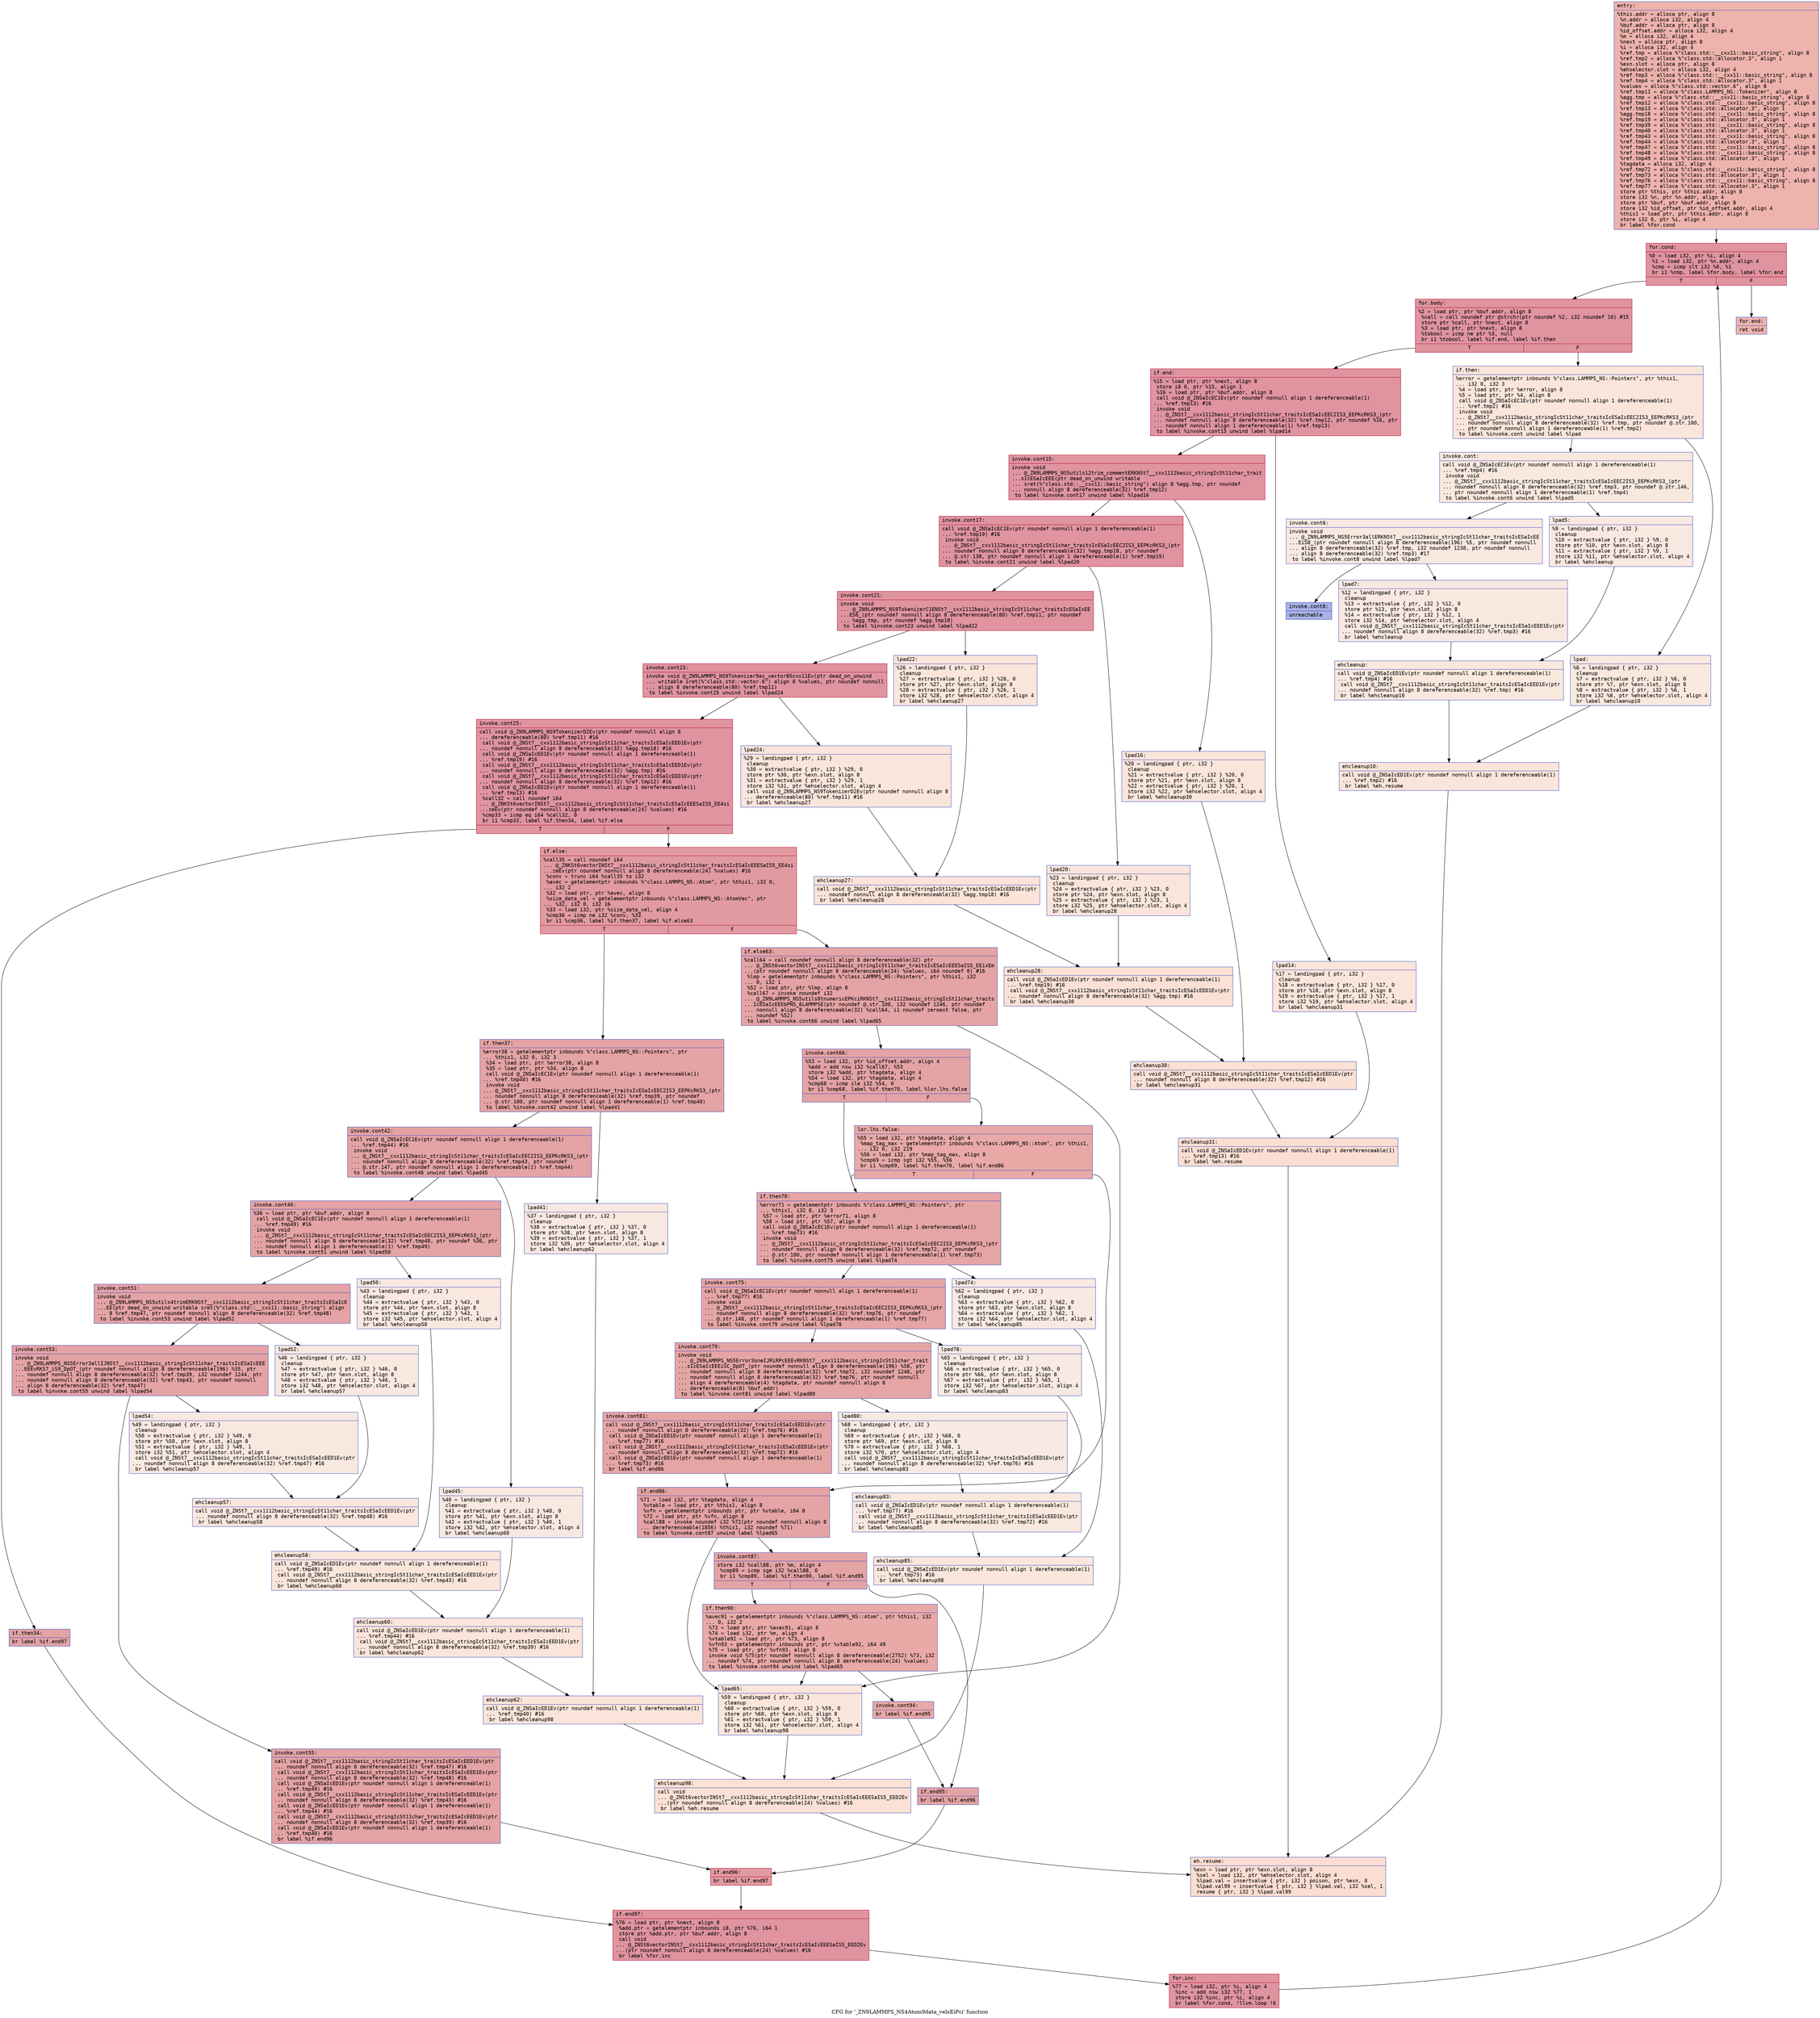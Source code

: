 digraph "CFG for '_ZN9LAMMPS_NS4Atom9data_velsEiPci' function" {
	label="CFG for '_ZN9LAMMPS_NS4Atom9data_velsEiPci' function";

	Node0x55aea8eeb560 [shape=record,color="#3d50c3ff", style=filled, fillcolor="#d6524470" fontname="Courier",label="{entry:\l|  %this.addr = alloca ptr, align 8\l  %n.addr = alloca i32, align 4\l  %buf.addr = alloca ptr, align 8\l  %id_offset.addr = alloca i32, align 4\l  %m = alloca i32, align 4\l  %next = alloca ptr, align 8\l  %i = alloca i32, align 4\l  %ref.tmp = alloca %\"class.std::__cxx11::basic_string\", align 8\l  %ref.tmp2 = alloca %\"class.std::allocator.3\", align 1\l  %exn.slot = alloca ptr, align 8\l  %ehselector.slot = alloca i32, align 4\l  %ref.tmp3 = alloca %\"class.std::__cxx11::basic_string\", align 8\l  %ref.tmp4 = alloca %\"class.std::allocator.3\", align 1\l  %values = alloca %\"class.std::vector.6\", align 8\l  %ref.tmp11 = alloca %\"class.LAMMPS_NS::Tokenizer\", align 8\l  %agg.tmp = alloca %\"class.std::__cxx11::basic_string\", align 8\l  %ref.tmp12 = alloca %\"class.std::__cxx11::basic_string\", align 8\l  %ref.tmp13 = alloca %\"class.std::allocator.3\", align 1\l  %agg.tmp18 = alloca %\"class.std::__cxx11::basic_string\", align 8\l  %ref.tmp19 = alloca %\"class.std::allocator.3\", align 1\l  %ref.tmp39 = alloca %\"class.std::__cxx11::basic_string\", align 8\l  %ref.tmp40 = alloca %\"class.std::allocator.3\", align 1\l  %ref.tmp43 = alloca %\"class.std::__cxx11::basic_string\", align 8\l  %ref.tmp44 = alloca %\"class.std::allocator.3\", align 1\l  %ref.tmp47 = alloca %\"class.std::__cxx11::basic_string\", align 8\l  %ref.tmp48 = alloca %\"class.std::__cxx11::basic_string\", align 8\l  %ref.tmp49 = alloca %\"class.std::allocator.3\", align 1\l  %tagdata = alloca i32, align 4\l  %ref.tmp72 = alloca %\"class.std::__cxx11::basic_string\", align 8\l  %ref.tmp73 = alloca %\"class.std::allocator.3\", align 1\l  %ref.tmp76 = alloca %\"class.std::__cxx11::basic_string\", align 8\l  %ref.tmp77 = alloca %\"class.std::allocator.3\", align 1\l  store ptr %this, ptr %this.addr, align 8\l  store i32 %n, ptr %n.addr, align 4\l  store ptr %buf, ptr %buf.addr, align 8\l  store i32 %id_offset, ptr %id_offset.addr, align 4\l  %this1 = load ptr, ptr %this.addr, align 8\l  store i32 0, ptr %i, align 4\l  br label %for.cond\l}"];
	Node0x55aea8eeb560 -> Node0x55aea8eed1c0[tooltip="entry -> for.cond\nProbability 100.00%" ];
	Node0x55aea8eed1c0 [shape=record,color="#b70d28ff", style=filled, fillcolor="#b70d2870" fontname="Courier",label="{for.cond:\l|  %0 = load i32, ptr %i, align 4\l  %1 = load i32, ptr %n.addr, align 4\l  %cmp = icmp slt i32 %0, %1\l  br i1 %cmp, label %for.body, label %for.end\l|{<s0>T|<s1>F}}"];
	Node0x55aea8eed1c0:s0 -> Node0x55aea8eed460[tooltip="for.cond -> for.body\nProbability 96.88%" ];
	Node0x55aea8eed1c0:s1 -> Node0x55aea8eed4e0[tooltip="for.cond -> for.end\nProbability 3.12%" ];
	Node0x55aea8eed460 [shape=record,color="#b70d28ff", style=filled, fillcolor="#b70d2870" fontname="Courier",label="{for.body:\l|  %2 = load ptr, ptr %buf.addr, align 8\l  %call = call noundef ptr @strchr(ptr noundef %2, i32 noundef 10) #15\l  store ptr %call, ptr %next, align 8\l  %3 = load ptr, ptr %next, align 8\l  %tobool = icmp ne ptr %3, null\l  br i1 %tobool, label %if.end, label %if.then\l|{<s0>T|<s1>F}}"];
	Node0x55aea8eed460:s0 -> Node0x55aea8eed9a0[tooltip="for.body -> if.end\nProbability 100.00%" ];
	Node0x55aea8eed460:s1 -> Node0x55aea8eeda10[tooltip="for.body -> if.then\nProbability 0.00%" ];
	Node0x55aea8eeda10 [shape=record,color="#3d50c3ff", style=filled, fillcolor="#f4c5ad70" fontname="Courier",label="{if.then:\l|  %error = getelementptr inbounds %\"class.LAMMPS_NS::Pointers\", ptr %this1,\l... i32 0, i32 3\l  %4 = load ptr, ptr %error, align 8\l  %5 = load ptr, ptr %4, align 8\l  call void @_ZNSaIcEC1Ev(ptr noundef nonnull align 1 dereferenceable(1)\l... %ref.tmp2) #16\l  invoke void\l... @_ZNSt7__cxx1112basic_stringIcSt11char_traitsIcESaIcEEC2IS3_EEPKcRKS3_(ptr\l... noundef nonnull align 8 dereferenceable(32) %ref.tmp, ptr noundef @.str.100,\l... ptr noundef nonnull align 1 dereferenceable(1) %ref.tmp2)\l          to label %invoke.cont unwind label %lpad\l}"];
	Node0x55aea8eeda10 -> Node0x55aea8eede90[tooltip="if.then -> invoke.cont\nProbability 50.00%" ];
	Node0x55aea8eeda10 -> Node0x55aea8eedf10[tooltip="if.then -> lpad\nProbability 50.00%" ];
	Node0x55aea8eede90 [shape=record,color="#3d50c3ff", style=filled, fillcolor="#f2cab570" fontname="Courier",label="{invoke.cont:\l|  call void @_ZNSaIcEC1Ev(ptr noundef nonnull align 1 dereferenceable(1)\l... %ref.tmp4) #16\l  invoke void\l... @_ZNSt7__cxx1112basic_stringIcSt11char_traitsIcESaIcEEC2IS3_EEPKcRKS3_(ptr\l... noundef nonnull align 8 dereferenceable(32) %ref.tmp3, ptr noundef @.str.146,\l... ptr noundef nonnull align 1 dereferenceable(1) %ref.tmp4)\l          to label %invoke.cont6 unwind label %lpad5\l}"];
	Node0x55aea8eede90 -> Node0x55aea8eec710[tooltip="invoke.cont -> invoke.cont6\nProbability 50.00%" ];
	Node0x55aea8eede90 -> Node0x55aea8eee580[tooltip="invoke.cont -> lpad5\nProbability 50.00%" ];
	Node0x55aea8eec710 [shape=record,color="#3d50c3ff", style=filled, fillcolor="#f1ccb870" fontname="Courier",label="{invoke.cont6:\l|  invoke void\l... @_ZN9LAMMPS_NS5Error3allERKNSt7__cxx1112basic_stringIcSt11char_traitsIcESaIcEE\l...EiS8_(ptr noundef nonnull align 8 dereferenceable(196) %5, ptr noundef nonnull\l... align 8 dereferenceable(32) %ref.tmp, i32 noundef 1238, ptr noundef nonnull\l... align 8 dereferenceable(32) %ref.tmp3) #17\l          to label %invoke.cont8 unwind label %lpad7\l}"];
	Node0x55aea8eec710 -> Node0x55aea8eec6c0[tooltip="invoke.cont6 -> invoke.cont8\nProbability 0.00%" ];
	Node0x55aea8eec710 -> Node0x55aea8eee7e0[tooltip="invoke.cont6 -> lpad7\nProbability 100.00%" ];
	Node0x55aea8eec6c0 [shape=record,color="#3d50c3ff", style=filled, fillcolor="#3d50c370" fontname="Courier",label="{invoke.cont8:\l|  unreachable\l}"];
	Node0x55aea8eedf10 [shape=record,color="#3d50c3ff", style=filled, fillcolor="#f2cab570" fontname="Courier",label="{lpad:\l|  %6 = landingpad \{ ptr, i32 \}\l          cleanup\l  %7 = extractvalue \{ ptr, i32 \} %6, 0\l  store ptr %7, ptr %exn.slot, align 8\l  %8 = extractvalue \{ ptr, i32 \} %6, 1\l  store i32 %8, ptr %ehselector.slot, align 4\l  br label %ehcleanup10\l}"];
	Node0x55aea8eedf10 -> Node0x55aea8eeeda0[tooltip="lpad -> ehcleanup10\nProbability 100.00%" ];
	Node0x55aea8eee580 [shape=record,color="#3d50c3ff", style=filled, fillcolor="#f1ccb870" fontname="Courier",label="{lpad5:\l|  %9 = landingpad \{ ptr, i32 \}\l          cleanup\l  %10 = extractvalue \{ ptr, i32 \} %9, 0\l  store ptr %10, ptr %exn.slot, align 8\l  %11 = extractvalue \{ ptr, i32 \} %9, 1\l  store i32 %11, ptr %ehselector.slot, align 4\l  br label %ehcleanup\l}"];
	Node0x55aea8eee580 -> Node0x55aea8eef0f0[tooltip="lpad5 -> ehcleanup\nProbability 100.00%" ];
	Node0x55aea8eee7e0 [shape=record,color="#3d50c3ff", style=filled, fillcolor="#f1ccb870" fontname="Courier",label="{lpad7:\l|  %12 = landingpad \{ ptr, i32 \}\l          cleanup\l  %13 = extractvalue \{ ptr, i32 \} %12, 0\l  store ptr %13, ptr %exn.slot, align 8\l  %14 = extractvalue \{ ptr, i32 \} %12, 1\l  store i32 %14, ptr %ehselector.slot, align 4\l  call void @_ZNSt7__cxx1112basic_stringIcSt11char_traitsIcESaIcEED1Ev(ptr\l... noundef nonnull align 8 dereferenceable(32) %ref.tmp3) #16\l  br label %ehcleanup\l}"];
	Node0x55aea8eee7e0 -> Node0x55aea8eef0f0[tooltip="lpad7 -> ehcleanup\nProbability 100.00%" ];
	Node0x55aea8eef0f0 [shape=record,color="#3d50c3ff", style=filled, fillcolor="#f2cab570" fontname="Courier",label="{ehcleanup:\l|  call void @_ZNSaIcED1Ev(ptr noundef nonnull align 1 dereferenceable(1)\l... %ref.tmp4) #16\l  call void @_ZNSt7__cxx1112basic_stringIcSt11char_traitsIcESaIcEED1Ev(ptr\l... noundef nonnull align 8 dereferenceable(32) %ref.tmp) #16\l  br label %ehcleanup10\l}"];
	Node0x55aea8eef0f0 -> Node0x55aea8eeeda0[tooltip="ehcleanup -> ehcleanup10\nProbability 100.00%" ];
	Node0x55aea8eeeda0 [shape=record,color="#3d50c3ff", style=filled, fillcolor="#f4c5ad70" fontname="Courier",label="{ehcleanup10:\l|  call void @_ZNSaIcED1Ev(ptr noundef nonnull align 1 dereferenceable(1)\l... %ref.tmp2) #16\l  br label %eh.resume\l}"];
	Node0x55aea8eeeda0 -> Node0x55aea8eef9a0[tooltip="ehcleanup10 -> eh.resume\nProbability 100.00%" ];
	Node0x55aea8eed9a0 [shape=record,color="#b70d28ff", style=filled, fillcolor="#b70d2870" fontname="Courier",label="{if.end:\l|  %15 = load ptr, ptr %next, align 8\l  store i8 0, ptr %15, align 1\l  %16 = load ptr, ptr %buf.addr, align 8\l  call void @_ZNSaIcEC1Ev(ptr noundef nonnull align 1 dereferenceable(1)\l... %ref.tmp13) #16\l  invoke void\l... @_ZNSt7__cxx1112basic_stringIcSt11char_traitsIcESaIcEEC2IS3_EEPKcRKS3_(ptr\l... noundef nonnull align 8 dereferenceable(32) %ref.tmp12, ptr noundef %16, ptr\l... noundef nonnull align 1 dereferenceable(1) %ref.tmp13)\l          to label %invoke.cont15 unwind label %lpad14\l}"];
	Node0x55aea8eed9a0 -> Node0x55aea8eefd60[tooltip="if.end -> invoke.cont15\nProbability 100.00%" ];
	Node0x55aea8eed9a0 -> Node0x55aea8eefde0[tooltip="if.end -> lpad14\nProbability 0.00%" ];
	Node0x55aea8eefd60 [shape=record,color="#b70d28ff", style=filled, fillcolor="#b70d2870" fontname="Courier",label="{invoke.cont15:\l|  invoke void\l... @_ZN9LAMMPS_NS5utils12trim_commentERKNSt7__cxx1112basic_stringIcSt11char_trait\l...sIcESaIcEEE(ptr dead_on_unwind writable\l... sret(%\"class.std::__cxx11::basic_string\") align 8 %agg.tmp, ptr noundef\l... nonnull align 8 dereferenceable(32) %ref.tmp12)\l          to label %invoke.cont17 unwind label %lpad16\l}"];
	Node0x55aea8eefd60 -> Node0x55aea8eefd10[tooltip="invoke.cont15 -> invoke.cont17\nProbability 100.00%" ];
	Node0x55aea8eefd60 -> Node0x55aea8ef0080[tooltip="invoke.cont15 -> lpad16\nProbability 0.00%" ];
	Node0x55aea8eefd10 [shape=record,color="#b70d28ff", style=filled, fillcolor="#b70d2870" fontname="Courier",label="{invoke.cont17:\l|  call void @_ZNSaIcEC1Ev(ptr noundef nonnull align 1 dereferenceable(1)\l... %ref.tmp19) #16\l  invoke void\l... @_ZNSt7__cxx1112basic_stringIcSt11char_traitsIcESaIcEEC2IS3_EEPKcRKS3_(ptr\l... noundef nonnull align 8 dereferenceable(32) %agg.tmp18, ptr noundef\l... @.str.138, ptr noundef nonnull align 1 dereferenceable(1) %ref.tmp19)\l          to label %invoke.cont21 unwind label %lpad20\l}"];
	Node0x55aea8eefd10 -> Node0x55aea8ef04d0[tooltip="invoke.cont17 -> invoke.cont21\nProbability 100.00%" ];
	Node0x55aea8eefd10 -> Node0x55aea8ef0550[tooltip="invoke.cont17 -> lpad20\nProbability 0.00%" ];
	Node0x55aea8ef04d0 [shape=record,color="#b70d28ff", style=filled, fillcolor="#b70d2870" fontname="Courier",label="{invoke.cont21:\l|  invoke void\l... @_ZN9LAMMPS_NS9TokenizerC1ENSt7__cxx1112basic_stringIcSt11char_traitsIcESaIcEE\l...ES6_(ptr noundef nonnull align 8 dereferenceable(80) %ref.tmp11, ptr noundef\l... %agg.tmp, ptr noundef %agg.tmp18)\l          to label %invoke.cont23 unwind label %lpad22\l}"];
	Node0x55aea8ef04d0 -> Node0x55aea8ef0480[tooltip="invoke.cont21 -> invoke.cont23\nProbability 100.00%" ];
	Node0x55aea8ef04d0 -> Node0x55aea8ef0840[tooltip="invoke.cont21 -> lpad22\nProbability 0.00%" ];
	Node0x55aea8ef0480 [shape=record,color="#b70d28ff", style=filled, fillcolor="#b70d2870" fontname="Courier",label="{invoke.cont23:\l|  invoke void @_ZN9LAMMPS_NS9Tokenizer9as_vectorB5cxx11Ev(ptr dead_on_unwind\l... writable sret(%\"class.std::vector.6\") align 8 %values, ptr noundef nonnull\l... align 8 dereferenceable(80) %ref.tmp11)\l          to label %invoke.cont25 unwind label %lpad24\l}"];
	Node0x55aea8ef0480 -> Node0x55aea8ef0b50[tooltip="invoke.cont23 -> invoke.cont25\nProbability 100.00%" ];
	Node0x55aea8ef0480 -> Node0x55aea8ef0ba0[tooltip="invoke.cont23 -> lpad24\nProbability 0.00%" ];
	Node0x55aea8ef0b50 [shape=record,color="#b70d28ff", style=filled, fillcolor="#b70d2870" fontname="Courier",label="{invoke.cont25:\l|  call void @_ZN9LAMMPS_NS9TokenizerD2Ev(ptr noundef nonnull align 8\l... dereferenceable(80) %ref.tmp11) #16\l  call void @_ZNSt7__cxx1112basic_stringIcSt11char_traitsIcESaIcEED1Ev(ptr\l... noundef nonnull align 8 dereferenceable(32) %agg.tmp18) #16\l  call void @_ZNSaIcED1Ev(ptr noundef nonnull align 1 dereferenceable(1)\l... %ref.tmp19) #16\l  call void @_ZNSt7__cxx1112basic_stringIcSt11char_traitsIcESaIcEED1Ev(ptr\l... noundef nonnull align 8 dereferenceable(32) %agg.tmp) #16\l  call void @_ZNSt7__cxx1112basic_stringIcSt11char_traitsIcESaIcEED1Ev(ptr\l... noundef nonnull align 8 dereferenceable(32) %ref.tmp12) #16\l  call void @_ZNSaIcED1Ev(ptr noundef nonnull align 1 dereferenceable(1)\l... %ref.tmp13) #16\l  %call32 = call noundef i64\l... @_ZNKSt6vectorINSt7__cxx1112basic_stringIcSt11char_traitsIcESaIcEEESaIS5_EE4si\l...zeEv(ptr noundef nonnull align 8 dereferenceable(24) %values) #16\l  %cmp33 = icmp eq i64 %call32, 0\l  br i1 %cmp33, label %if.then34, label %if.else\l|{<s0>T|<s1>F}}"];
	Node0x55aea8ef0b50:s0 -> Node0x55aea8ef1600[tooltip="invoke.cont25 -> if.then34\nProbability 37.50%" ];
	Node0x55aea8ef0b50:s1 -> Node0x55aea8ef1650[tooltip="invoke.cont25 -> if.else\nProbability 62.50%" ];
	Node0x55aea8ef1600 [shape=record,color="#3d50c3ff", style=filled, fillcolor="#c32e3170" fontname="Courier",label="{if.then34:\l|  br label %if.end97\l}"];
	Node0x55aea8ef1600 -> Node0x55aea8ef1770[tooltip="if.then34 -> if.end97\nProbability 100.00%" ];
	Node0x55aea8eefde0 [shape=record,color="#3d50c3ff", style=filled, fillcolor="#f4c5ad70" fontname="Courier",label="{lpad14:\l|  %17 = landingpad \{ ptr, i32 \}\l          cleanup\l  %18 = extractvalue \{ ptr, i32 \} %17, 0\l  store ptr %18, ptr %exn.slot, align 8\l  %19 = extractvalue \{ ptr, i32 \} %17, 1\l  store i32 %19, ptr %ehselector.slot, align 4\l  br label %ehcleanup31\l}"];
	Node0x55aea8eefde0 -> Node0x55aea8ef1a70[tooltip="lpad14 -> ehcleanup31\nProbability 100.00%" ];
	Node0x55aea8ef0080 [shape=record,color="#3d50c3ff", style=filled, fillcolor="#f4c5ad70" fontname="Courier",label="{lpad16:\l|  %20 = landingpad \{ ptr, i32 \}\l          cleanup\l  %21 = extractvalue \{ ptr, i32 \} %20, 0\l  store ptr %21, ptr %exn.slot, align 8\l  %22 = extractvalue \{ ptr, i32 \} %20, 1\l  store i32 %22, ptr %ehselector.slot, align 4\l  br label %ehcleanup30\l}"];
	Node0x55aea8ef0080 -> Node0x55aea8ef1e40[tooltip="lpad16 -> ehcleanup30\nProbability 100.00%" ];
	Node0x55aea8ef0550 [shape=record,color="#3d50c3ff", style=filled, fillcolor="#f4c5ad70" fontname="Courier",label="{lpad20:\l|  %23 = landingpad \{ ptr, i32 \}\l          cleanup\l  %24 = extractvalue \{ ptr, i32 \} %23, 0\l  store ptr %24, ptr %exn.slot, align 8\l  %25 = extractvalue \{ ptr, i32 \} %23, 1\l  store i32 %25, ptr %ehselector.slot, align 4\l  br label %ehcleanup28\l}"];
	Node0x55aea8ef0550 -> Node0x55aea8ef2210[tooltip="lpad20 -> ehcleanup28\nProbability 100.00%" ];
	Node0x55aea8ef0840 [shape=record,color="#3d50c3ff", style=filled, fillcolor="#f4c5ad70" fontname="Courier",label="{lpad22:\l|  %26 = landingpad \{ ptr, i32 \}\l          cleanup\l  %27 = extractvalue \{ ptr, i32 \} %26, 0\l  store ptr %27, ptr %exn.slot, align 8\l  %28 = extractvalue \{ ptr, i32 \} %26, 1\l  store i32 %28, ptr %ehselector.slot, align 4\l  br label %ehcleanup27\l}"];
	Node0x55aea8ef0840 -> Node0x55aea8ef25e0[tooltip="lpad22 -> ehcleanup27\nProbability 100.00%" ];
	Node0x55aea8ef0ba0 [shape=record,color="#3d50c3ff", style=filled, fillcolor="#f4c5ad70" fontname="Courier",label="{lpad24:\l|  %29 = landingpad \{ ptr, i32 \}\l          cleanup\l  %30 = extractvalue \{ ptr, i32 \} %29, 0\l  store ptr %30, ptr %exn.slot, align 8\l  %31 = extractvalue \{ ptr, i32 \} %29, 1\l  store i32 %31, ptr %ehselector.slot, align 4\l  call void @_ZN9LAMMPS_NS9TokenizerD2Ev(ptr noundef nonnull align 8\l... dereferenceable(80) %ref.tmp11) #16\l  br label %ehcleanup27\l}"];
	Node0x55aea8ef0ba0 -> Node0x55aea8ef25e0[tooltip="lpad24 -> ehcleanup27\nProbability 100.00%" ];
	Node0x55aea8ef25e0 [shape=record,color="#3d50c3ff", style=filled, fillcolor="#f6bfa670" fontname="Courier",label="{ehcleanup27:\l|  call void @_ZNSt7__cxx1112basic_stringIcSt11char_traitsIcESaIcEED1Ev(ptr\l... noundef nonnull align 8 dereferenceable(32) %agg.tmp18) #16\l  br label %ehcleanup28\l}"];
	Node0x55aea8ef25e0 -> Node0x55aea8ef2210[tooltip="ehcleanup27 -> ehcleanup28\nProbability 100.00%" ];
	Node0x55aea8ef2210 [shape=record,color="#3d50c3ff", style=filled, fillcolor="#f7bca170" fontname="Courier",label="{ehcleanup28:\l|  call void @_ZNSaIcED1Ev(ptr noundef nonnull align 1 dereferenceable(1)\l... %ref.tmp19) #16\l  call void @_ZNSt7__cxx1112basic_stringIcSt11char_traitsIcESaIcEED1Ev(ptr\l... noundef nonnull align 8 dereferenceable(32) %agg.tmp) #16\l  br label %ehcleanup30\l}"];
	Node0x55aea8ef2210 -> Node0x55aea8ef1e40[tooltip="ehcleanup28 -> ehcleanup30\nProbability 100.00%" ];
	Node0x55aea8ef1e40 [shape=record,color="#3d50c3ff", style=filled, fillcolor="#f7b99e70" fontname="Courier",label="{ehcleanup30:\l|  call void @_ZNSt7__cxx1112basic_stringIcSt11char_traitsIcESaIcEED1Ev(ptr\l... noundef nonnull align 8 dereferenceable(32) %ref.tmp12) #16\l  br label %ehcleanup31\l}"];
	Node0x55aea8ef1e40 -> Node0x55aea8ef1a70[tooltip="ehcleanup30 -> ehcleanup31\nProbability 100.00%" ];
	Node0x55aea8ef1a70 [shape=record,color="#3d50c3ff", style=filled, fillcolor="#f7b59970" fontname="Courier",label="{ehcleanup31:\l|  call void @_ZNSaIcED1Ev(ptr noundef nonnull align 1 dereferenceable(1)\l... %ref.tmp13) #16\l  br label %eh.resume\l}"];
	Node0x55aea8ef1a70 -> Node0x55aea8eef9a0[tooltip="ehcleanup31 -> eh.resume\nProbability 100.00%" ];
	Node0x55aea8ef1650 [shape=record,color="#b70d28ff", style=filled, fillcolor="#bb1b2c70" fontname="Courier",label="{if.else:\l|  %call35 = call noundef i64\l... @_ZNKSt6vectorINSt7__cxx1112basic_stringIcSt11char_traitsIcESaIcEEESaIS5_EE4si\l...zeEv(ptr noundef nonnull align 8 dereferenceable(24) %values) #16\l  %conv = trunc i64 %call35 to i32\l  %avec = getelementptr inbounds %\"class.LAMMPS_NS::Atom\", ptr %this1, i32 0,\l... i32 2\l  %32 = load ptr, ptr %avec, align 8\l  %size_data_vel = getelementptr inbounds %\"class.LAMMPS_NS::AtomVec\", ptr\l... %32, i32 0, i32 16\l  %33 = load i32, ptr %size_data_vel, align 4\l  %cmp36 = icmp ne i32 %conv, %33\l  br i1 %cmp36, label %if.then37, label %if.else63\l|{<s0>T|<s1>F}}"];
	Node0x55aea8ef1650:s0 -> Node0x55aea8ef3780[tooltip="if.else -> if.then37\nProbability 50.00%" ];
	Node0x55aea8ef1650:s1 -> Node0x55aea8ef37d0[tooltip="if.else -> if.else63\nProbability 50.00%" ];
	Node0x55aea8ef3780 [shape=record,color="#3d50c3ff", style=filled, fillcolor="#c32e3170" fontname="Courier",label="{if.then37:\l|  %error38 = getelementptr inbounds %\"class.LAMMPS_NS::Pointers\", ptr\l... %this1, i32 0, i32 3\l  %34 = load ptr, ptr %error38, align 8\l  %35 = load ptr, ptr %34, align 8\l  call void @_ZNSaIcEC1Ev(ptr noundef nonnull align 1 dereferenceable(1)\l... %ref.tmp40) #16\l  invoke void\l... @_ZNSt7__cxx1112basic_stringIcSt11char_traitsIcESaIcEEC2IS3_EEPKcRKS3_(ptr\l... noundef nonnull align 8 dereferenceable(32) %ref.tmp39, ptr noundef\l... @.str.100, ptr noundef nonnull align 1 dereferenceable(1) %ref.tmp40)\l          to label %invoke.cont42 unwind label %lpad41\l}"];
	Node0x55aea8ef3780 -> Node0x55aea8ef3c60[tooltip="if.then37 -> invoke.cont42\nProbability 100.00%" ];
	Node0x55aea8ef3780 -> Node0x55aea8ef3ce0[tooltip="if.then37 -> lpad41\nProbability 0.00%" ];
	Node0x55aea8ef3c60 [shape=record,color="#3d50c3ff", style=filled, fillcolor="#c32e3170" fontname="Courier",label="{invoke.cont42:\l|  call void @_ZNSaIcEC1Ev(ptr noundef nonnull align 1 dereferenceable(1)\l... %ref.tmp44) #16\l  invoke void\l... @_ZNSt7__cxx1112basic_stringIcSt11char_traitsIcESaIcEEC2IS3_EEPKcRKS3_(ptr\l... noundef nonnull align 8 dereferenceable(32) %ref.tmp43, ptr noundef\l... @.str.147, ptr noundef nonnull align 1 dereferenceable(1) %ref.tmp44)\l          to label %invoke.cont46 unwind label %lpad45\l}"];
	Node0x55aea8ef3c60 -> Node0x55aea8ef4000[tooltip="invoke.cont42 -> invoke.cont46\nProbability 100.00%" ];
	Node0x55aea8ef3c60 -> Node0x55aea8ef4050[tooltip="invoke.cont42 -> lpad45\nProbability 0.00%" ];
	Node0x55aea8ef4000 [shape=record,color="#3d50c3ff", style=filled, fillcolor="#c32e3170" fontname="Courier",label="{invoke.cont46:\l|  %36 = load ptr, ptr %buf.addr, align 8\l  call void @_ZNSaIcEC1Ev(ptr noundef nonnull align 1 dereferenceable(1)\l... %ref.tmp49) #16\l  invoke void\l... @_ZNSt7__cxx1112basic_stringIcSt11char_traitsIcESaIcEEC2IS3_EEPKcRKS3_(ptr\l... noundef nonnull align 8 dereferenceable(32) %ref.tmp48, ptr noundef %36, ptr\l... noundef nonnull align 1 dereferenceable(1) %ref.tmp49)\l          to label %invoke.cont51 unwind label %lpad50\l}"];
	Node0x55aea8ef4000 -> Node0x55aea8ef43f0[tooltip="invoke.cont46 -> invoke.cont51\nProbability 100.00%" ];
	Node0x55aea8ef4000 -> Node0x55aea8ef4440[tooltip="invoke.cont46 -> lpad50\nProbability 0.00%" ];
	Node0x55aea8ef43f0 [shape=record,color="#3d50c3ff", style=filled, fillcolor="#c32e3170" fontname="Courier",label="{invoke.cont51:\l|  invoke void\l... @_ZN9LAMMPS_NS5utils4trimERKNSt7__cxx1112basic_stringIcSt11char_traitsIcESaIcE\l...EE(ptr dead_on_unwind writable sret(%\"class.std::__cxx11::basic_string\") align\l... 8 %ref.tmp47, ptr noundef nonnull align 8 dereferenceable(32) %ref.tmp48)\l          to label %invoke.cont53 unwind label %lpad52\l}"];
	Node0x55aea8ef43f0 -> Node0x55aea8ef43a0[tooltip="invoke.cont51 -> invoke.cont53\nProbability 100.00%" ];
	Node0x55aea8ef43f0 -> Node0x55aea8ef46d0[tooltip="invoke.cont51 -> lpad52\nProbability 0.00%" ];
	Node0x55aea8ef43a0 [shape=record,color="#3d50c3ff", style=filled, fillcolor="#c32e3170" fontname="Courier",label="{invoke.cont53:\l|  invoke void\l... @_ZN9LAMMPS_NS5Error3allIJNSt7__cxx1112basic_stringIcSt11char_traitsIcESaIcEEE\l...EEEvRKS7_iS9_DpOT_(ptr noundef nonnull align 8 dereferenceable(196) %35, ptr\l... noundef nonnull align 8 dereferenceable(32) %ref.tmp39, i32 noundef 1244, ptr\l... noundef nonnull align 8 dereferenceable(32) %ref.tmp43, ptr noundef nonnull\l... align 8 dereferenceable(32) %ref.tmp47)\l          to label %invoke.cont55 unwind label %lpad54\l}"];
	Node0x55aea8ef43a0 -> Node0x55aea8ef49f0[tooltip="invoke.cont53 -> invoke.cont55\nProbability 100.00%" ];
	Node0x55aea8ef43a0 -> Node0x55aea8ef4a70[tooltip="invoke.cont53 -> lpad54\nProbability 0.00%" ];
	Node0x55aea8ef49f0 [shape=record,color="#3d50c3ff", style=filled, fillcolor="#c32e3170" fontname="Courier",label="{invoke.cont55:\l|  call void @_ZNSt7__cxx1112basic_stringIcSt11char_traitsIcESaIcEED1Ev(ptr\l... noundef nonnull align 8 dereferenceable(32) %ref.tmp47) #16\l  call void @_ZNSt7__cxx1112basic_stringIcSt11char_traitsIcESaIcEED1Ev(ptr\l... noundef nonnull align 8 dereferenceable(32) %ref.tmp48) #16\l  call void @_ZNSaIcED1Ev(ptr noundef nonnull align 1 dereferenceable(1)\l... %ref.tmp49) #16\l  call void @_ZNSt7__cxx1112basic_stringIcSt11char_traitsIcESaIcEED1Ev(ptr\l... noundef nonnull align 8 dereferenceable(32) %ref.tmp43) #16\l  call void @_ZNSaIcED1Ev(ptr noundef nonnull align 1 dereferenceable(1)\l... %ref.tmp44) #16\l  call void @_ZNSt7__cxx1112basic_stringIcSt11char_traitsIcESaIcEED1Ev(ptr\l... noundef nonnull align 8 dereferenceable(32) %ref.tmp39) #16\l  call void @_ZNSaIcED1Ev(ptr noundef nonnull align 1 dereferenceable(1)\l... %ref.tmp40) #16\l  br label %if.end96\l}"];
	Node0x55aea8ef49f0 -> Node0x55aea8ef5500[tooltip="invoke.cont55 -> if.end96\nProbability 100.00%" ];
	Node0x55aea8ef3ce0 [shape=record,color="#3d50c3ff", style=filled, fillcolor="#f1ccb870" fontname="Courier",label="{lpad41:\l|  %37 = landingpad \{ ptr, i32 \}\l          cleanup\l  %38 = extractvalue \{ ptr, i32 \} %37, 0\l  store ptr %38, ptr %exn.slot, align 8\l  %39 = extractvalue \{ ptr, i32 \} %37, 1\l  store i32 %39, ptr %ehselector.slot, align 4\l  br label %ehcleanup62\l}"];
	Node0x55aea8ef3ce0 -> Node0x55aea8ef57e0[tooltip="lpad41 -> ehcleanup62\nProbability 100.00%" ];
	Node0x55aea8ef4050 [shape=record,color="#3d50c3ff", style=filled, fillcolor="#f1ccb870" fontname="Courier",label="{lpad45:\l|  %40 = landingpad \{ ptr, i32 \}\l          cleanup\l  %41 = extractvalue \{ ptr, i32 \} %40, 0\l  store ptr %41, ptr %exn.slot, align 8\l  %42 = extractvalue \{ ptr, i32 \} %40, 1\l  store i32 %42, ptr %ehselector.slot, align 4\l  br label %ehcleanup60\l}"];
	Node0x55aea8ef4050 -> Node0x55aea8ef5bb0[tooltip="lpad45 -> ehcleanup60\nProbability 100.00%" ];
	Node0x55aea8ef4440 [shape=record,color="#3d50c3ff", style=filled, fillcolor="#f1ccb870" fontname="Courier",label="{lpad50:\l|  %43 = landingpad \{ ptr, i32 \}\l          cleanup\l  %44 = extractvalue \{ ptr, i32 \} %43, 0\l  store ptr %44, ptr %exn.slot, align 8\l  %45 = extractvalue \{ ptr, i32 \} %43, 1\l  store i32 %45, ptr %ehselector.slot, align 4\l  br label %ehcleanup58\l}"];
	Node0x55aea8ef4440 -> Node0x55aea8ef5f80[tooltip="lpad50 -> ehcleanup58\nProbability 100.00%" ];
	Node0x55aea8ef46d0 [shape=record,color="#3d50c3ff", style=filled, fillcolor="#f1ccb870" fontname="Courier",label="{lpad52:\l|  %46 = landingpad \{ ptr, i32 \}\l          cleanup\l  %47 = extractvalue \{ ptr, i32 \} %46, 0\l  store ptr %47, ptr %exn.slot, align 8\l  %48 = extractvalue \{ ptr, i32 \} %46, 1\l  store i32 %48, ptr %ehselector.slot, align 4\l  br label %ehcleanup57\l}"];
	Node0x55aea8ef46d0 -> Node0x55aea8eee2e0[tooltip="lpad52 -> ehcleanup57\nProbability 100.00%" ];
	Node0x55aea8ef4a70 [shape=record,color="#3d50c3ff", style=filled, fillcolor="#f1ccb870" fontname="Courier",label="{lpad54:\l|  %49 = landingpad \{ ptr, i32 \}\l          cleanup\l  %50 = extractvalue \{ ptr, i32 \} %49, 0\l  store ptr %50, ptr %exn.slot, align 8\l  %51 = extractvalue \{ ptr, i32 \} %49, 1\l  store i32 %51, ptr %ehselector.slot, align 4\l  call void @_ZNSt7__cxx1112basic_stringIcSt11char_traitsIcESaIcEED1Ev(ptr\l... noundef nonnull align 8 dereferenceable(32) %ref.tmp47) #16\l  br label %ehcleanup57\l}"];
	Node0x55aea8ef4a70 -> Node0x55aea8eee2e0[tooltip="lpad54 -> ehcleanup57\nProbability 100.00%" ];
	Node0x55aea8eee2e0 [shape=record,color="#3d50c3ff", style=filled, fillcolor="#f3c7b170" fontname="Courier",label="{ehcleanup57:\l|  call void @_ZNSt7__cxx1112basic_stringIcSt11char_traitsIcESaIcEED1Ev(ptr\l... noundef nonnull align 8 dereferenceable(32) %ref.tmp48) #16\l  br label %ehcleanup58\l}"];
	Node0x55aea8eee2e0 -> Node0x55aea8ef5f80[tooltip="ehcleanup57 -> ehcleanup58\nProbability 100.00%" ];
	Node0x55aea8ef5f80 [shape=record,color="#3d50c3ff", style=filled, fillcolor="#f4c5ad70" fontname="Courier",label="{ehcleanup58:\l|  call void @_ZNSaIcED1Ev(ptr noundef nonnull align 1 dereferenceable(1)\l... %ref.tmp49) #16\l  call void @_ZNSt7__cxx1112basic_stringIcSt11char_traitsIcESaIcEED1Ev(ptr\l... noundef nonnull align 8 dereferenceable(32) %ref.tmp43) #16\l  br label %ehcleanup60\l}"];
	Node0x55aea8ef5f80 -> Node0x55aea8ef5bb0[tooltip="ehcleanup58 -> ehcleanup60\nProbability 100.00%" ];
	Node0x55aea8ef5bb0 [shape=record,color="#3d50c3ff", style=filled, fillcolor="#f5c1a970" fontname="Courier",label="{ehcleanup60:\l|  call void @_ZNSaIcED1Ev(ptr noundef nonnull align 1 dereferenceable(1)\l... %ref.tmp44) #16\l  call void @_ZNSt7__cxx1112basic_stringIcSt11char_traitsIcESaIcEED1Ev(ptr\l... noundef nonnull align 8 dereferenceable(32) %ref.tmp39) #16\l  br label %ehcleanup62\l}"];
	Node0x55aea8ef5bb0 -> Node0x55aea8ef57e0[tooltip="ehcleanup60 -> ehcleanup62\nProbability 100.00%" ];
	Node0x55aea8ef57e0 [shape=record,color="#3d50c3ff", style=filled, fillcolor="#f5c1a970" fontname="Courier",label="{ehcleanup62:\l|  call void @_ZNSaIcED1Ev(ptr noundef nonnull align 1 dereferenceable(1)\l... %ref.tmp40) #16\l  br label %ehcleanup98\l}"];
	Node0x55aea8ef57e0 -> Node0x55aea8ef7e80[tooltip="ehcleanup62 -> ehcleanup98\nProbability 100.00%" ];
	Node0x55aea8ef37d0 [shape=record,color="#3d50c3ff", style=filled, fillcolor="#c32e3170" fontname="Courier",label="{if.else63:\l|  %call64 = call noundef nonnull align 8 dereferenceable(32) ptr\l... @_ZNSt6vectorINSt7__cxx1112basic_stringIcSt11char_traitsIcESaIcEEESaIS5_EEixEm\l...(ptr noundef nonnull align 8 dereferenceable(24) %values, i64 noundef 0) #16\l  %lmp = getelementptr inbounds %\"class.LAMMPS_NS::Pointers\", ptr %this1, i32\l... 0, i32 1\l  %52 = load ptr, ptr %lmp, align 8\l  %call67 = invoke noundef i32\l... @_ZN9LAMMPS_NS5utils8tnumericEPKciRKNSt7__cxx1112basic_stringIcSt11char_traits\l...IcESaIcEEEbPNS_6LAMMPSE(ptr noundef @.str.100, i32 noundef 1246, ptr noundef\l... nonnull align 8 dereferenceable(32) %call64, i1 noundef zeroext false, ptr\l... noundef %52)\l          to label %invoke.cont66 unwind label %lpad65\l}"];
	Node0x55aea8ef37d0 -> Node0x55aea8ef8270[tooltip="if.else63 -> invoke.cont66\nProbability 100.00%" ];
	Node0x55aea8ef37d0 -> Node0x55aea8ef82f0[tooltip="if.else63 -> lpad65\nProbability 0.00%" ];
	Node0x55aea8ef8270 [shape=record,color="#3d50c3ff", style=filled, fillcolor="#c32e3170" fontname="Courier",label="{invoke.cont66:\l|  %53 = load i32, ptr %id_offset.addr, align 4\l  %add = add nsw i32 %call67, %53\l  store i32 %add, ptr %tagdata, align 4\l  %54 = load i32, ptr %tagdata, align 4\l  %cmp68 = icmp sle i32 %54, 0\l  br i1 %cmp68, label %if.then70, label %lor.lhs.false\l|{<s0>T|<s1>F}}"];
	Node0x55aea8ef8270:s0 -> Node0x55aea8ef8950[tooltip="invoke.cont66 -> if.then70\nProbability 50.00%" ];
	Node0x55aea8ef8270:s1 -> Node0x55aea8ef89a0[tooltip="invoke.cont66 -> lor.lhs.false\nProbability 50.00%" ];
	Node0x55aea8ef89a0 [shape=record,color="#3d50c3ff", style=filled, fillcolor="#ca3b3770" fontname="Courier",label="{lor.lhs.false:\l|  %55 = load i32, ptr %tagdata, align 4\l  %map_tag_max = getelementptr inbounds %\"class.LAMMPS_NS::Atom\", ptr %this1,\l... i32 0, i32 219\l  %56 = load i32, ptr %map_tag_max, align 8\l  %cmp69 = icmp sgt i32 %55, %56\l  br i1 %cmp69, label %if.then70, label %if.end86\l|{<s0>T|<s1>F}}"];
	Node0x55aea8ef89a0:s0 -> Node0x55aea8ef8950[tooltip="lor.lhs.false -> if.then70\nProbability 50.00%" ];
	Node0x55aea8ef89a0:s1 -> Node0x55aea8ef8d70[tooltip="lor.lhs.false -> if.end86\nProbability 50.00%" ];
	Node0x55aea8ef8950 [shape=record,color="#3d50c3ff", style=filled, fillcolor="#c5333470" fontname="Courier",label="{if.then70:\l|  %error71 = getelementptr inbounds %\"class.LAMMPS_NS::Pointers\", ptr\l... %this1, i32 0, i32 3\l  %57 = load ptr, ptr %error71, align 8\l  %58 = load ptr, ptr %57, align 8\l  call void @_ZNSaIcEC1Ev(ptr noundef nonnull align 1 dereferenceable(1)\l... %ref.tmp73) #16\l  invoke void\l... @_ZNSt7__cxx1112basic_stringIcSt11char_traitsIcESaIcEEC2IS3_EEPKcRKS3_(ptr\l... noundef nonnull align 8 dereferenceable(32) %ref.tmp72, ptr noundef\l... @.str.100, ptr noundef nonnull align 1 dereferenceable(1) %ref.tmp73)\l          to label %invoke.cont75 unwind label %lpad74\l}"];
	Node0x55aea8ef8950 -> Node0x55aea8ef9200[tooltip="if.then70 -> invoke.cont75\nProbability 100.00%" ];
	Node0x55aea8ef8950 -> Node0x55aea8ef9280[tooltip="if.then70 -> lpad74\nProbability 0.00%" ];
	Node0x55aea8ef9200 [shape=record,color="#3d50c3ff", style=filled, fillcolor="#c5333470" fontname="Courier",label="{invoke.cont75:\l|  call void @_ZNSaIcEC1Ev(ptr noundef nonnull align 1 dereferenceable(1)\l... %ref.tmp77) #16\l  invoke void\l... @_ZNSt7__cxx1112basic_stringIcSt11char_traitsIcESaIcEEC2IS3_EEPKcRKS3_(ptr\l... noundef nonnull align 8 dereferenceable(32) %ref.tmp76, ptr noundef\l... @.str.148, ptr noundef nonnull align 1 dereferenceable(1) %ref.tmp77)\l          to label %invoke.cont79 unwind label %lpad78\l}"];
	Node0x55aea8ef9200 -> Node0x55aea8ef9600[tooltip="invoke.cont75 -> invoke.cont79\nProbability 100.00%" ];
	Node0x55aea8ef9200 -> Node0x55aea8ef9650[tooltip="invoke.cont75 -> lpad78\nProbability 0.00%" ];
	Node0x55aea8ef9600 [shape=record,color="#3d50c3ff", style=filled, fillcolor="#c5333470" fontname="Courier",label="{invoke.cont79:\l|  invoke void\l... @_ZN9LAMMPS_NS5Error3oneIJRiRPcEEEvRKNSt7__cxx1112basic_stringIcSt11char_trait\l...sIcESaIcEEEiSC_DpOT_(ptr noundef nonnull align 8 dereferenceable(196) %58, ptr\l... noundef nonnull align 8 dereferenceable(32) %ref.tmp72, i32 noundef 1248, ptr\l... noundef nonnull align 8 dereferenceable(32) %ref.tmp76, ptr noundef nonnull\l... align 4 dereferenceable(4) %tagdata, ptr noundef nonnull align 8\l... dereferenceable(8) %buf.addr)\l          to label %invoke.cont81 unwind label %lpad80\l}"];
	Node0x55aea8ef9600 -> Node0x55aea8ef95b0[tooltip="invoke.cont79 -> invoke.cont81\nProbability 100.00%" ];
	Node0x55aea8ef9600 -> Node0x55aea8ef9910[tooltip="invoke.cont79 -> lpad80\nProbability 0.00%" ];
	Node0x55aea8ef95b0 [shape=record,color="#3d50c3ff", style=filled, fillcolor="#c5333470" fontname="Courier",label="{invoke.cont81:\l|  call void @_ZNSt7__cxx1112basic_stringIcSt11char_traitsIcESaIcEED1Ev(ptr\l... noundef nonnull align 8 dereferenceable(32) %ref.tmp76) #16\l  call void @_ZNSaIcED1Ev(ptr noundef nonnull align 1 dereferenceable(1)\l... %ref.tmp77) #16\l  call void @_ZNSt7__cxx1112basic_stringIcSt11char_traitsIcESaIcEED1Ev(ptr\l... noundef nonnull align 8 dereferenceable(32) %ref.tmp72) #16\l  call void @_ZNSaIcED1Ev(ptr noundef nonnull align 1 dereferenceable(1)\l... %ref.tmp73) #16\l  br label %if.end86\l}"];
	Node0x55aea8ef95b0 -> Node0x55aea8ef8d70[tooltip="invoke.cont81 -> if.end86\nProbability 100.00%" ];
	Node0x55aea8ef82f0 [shape=record,color="#3d50c3ff", style=filled, fillcolor="#f4c5ad70" fontname="Courier",label="{lpad65:\l|  %59 = landingpad \{ ptr, i32 \}\l          cleanup\l  %60 = extractvalue \{ ptr, i32 \} %59, 0\l  store ptr %60, ptr %exn.slot, align 8\l  %61 = extractvalue \{ ptr, i32 \} %59, 1\l  store i32 %61, ptr %ehselector.slot, align 4\l  br label %ehcleanup98\l}"];
	Node0x55aea8ef82f0 -> Node0x55aea8ef7e80[tooltip="lpad65 -> ehcleanup98\nProbability 100.00%" ];
	Node0x55aea8ef9280 [shape=record,color="#3d50c3ff", style=filled, fillcolor="#efcebd70" fontname="Courier",label="{lpad74:\l|  %62 = landingpad \{ ptr, i32 \}\l          cleanup\l  %63 = extractvalue \{ ptr, i32 \} %62, 0\l  store ptr %63, ptr %exn.slot, align 8\l  %64 = extractvalue \{ ptr, i32 \} %62, 1\l  store i32 %64, ptr %ehselector.slot, align 4\l  br label %ehcleanup85\l}"];
	Node0x55aea8ef9280 -> Node0x55aea8efa6a0[tooltip="lpad74 -> ehcleanup85\nProbability 100.00%" ];
	Node0x55aea8ef9650 [shape=record,color="#3d50c3ff", style=filled, fillcolor="#efcebd70" fontname="Courier",label="{lpad78:\l|  %65 = landingpad \{ ptr, i32 \}\l          cleanup\l  %66 = extractvalue \{ ptr, i32 \} %65, 0\l  store ptr %66, ptr %exn.slot, align 8\l  %67 = extractvalue \{ ptr, i32 \} %65, 1\l  store i32 %67, ptr %ehselector.slot, align 4\l  br label %ehcleanup83\l}"];
	Node0x55aea8ef9650 -> Node0x55aea8efaa10[tooltip="lpad78 -> ehcleanup83\nProbability 100.00%" ];
	Node0x55aea8ef9910 [shape=record,color="#3d50c3ff", style=filled, fillcolor="#efcebd70" fontname="Courier",label="{lpad80:\l|  %68 = landingpad \{ ptr, i32 \}\l          cleanup\l  %69 = extractvalue \{ ptr, i32 \} %68, 0\l  store ptr %69, ptr %exn.slot, align 8\l  %70 = extractvalue \{ ptr, i32 \} %68, 1\l  store i32 %70, ptr %ehselector.slot, align 4\l  call void @_ZNSt7__cxx1112basic_stringIcSt11char_traitsIcESaIcEED1Ev(ptr\l... noundef nonnull align 8 dereferenceable(32) %ref.tmp76) #16\l  br label %ehcleanup83\l}"];
	Node0x55aea8ef9910 -> Node0x55aea8efaa10[tooltip="lpad80 -> ehcleanup83\nProbability 100.00%" ];
	Node0x55aea8efaa10 [shape=record,color="#3d50c3ff", style=filled, fillcolor="#f2cab570" fontname="Courier",label="{ehcleanup83:\l|  call void @_ZNSaIcED1Ev(ptr noundef nonnull align 1 dereferenceable(1)\l... %ref.tmp77) #16\l  call void @_ZNSt7__cxx1112basic_stringIcSt11char_traitsIcESaIcEED1Ev(ptr\l... noundef nonnull align 8 dereferenceable(32) %ref.tmp72) #16\l  br label %ehcleanup85\l}"];
	Node0x55aea8efaa10 -> Node0x55aea8efa6a0[tooltip="ehcleanup83 -> ehcleanup85\nProbability 100.00%" ];
	Node0x55aea8efa6a0 [shape=record,color="#3d50c3ff", style=filled, fillcolor="#f3c7b170" fontname="Courier",label="{ehcleanup85:\l|  call void @_ZNSaIcED1Ev(ptr noundef nonnull align 1 dereferenceable(1)\l... %ref.tmp73) #16\l  br label %ehcleanup98\l}"];
	Node0x55aea8efa6a0 -> Node0x55aea8ef7e80[tooltip="ehcleanup85 -> ehcleanup98\nProbability 100.00%" ];
	Node0x55aea8ef8d70 [shape=record,color="#3d50c3ff", style=filled, fillcolor="#c32e3170" fontname="Courier",label="{if.end86:\l|  %71 = load i32, ptr %tagdata, align 4\l  %vtable = load ptr, ptr %this1, align 8\l  %vfn = getelementptr inbounds ptr, ptr %vtable, i64 8\l  %72 = load ptr, ptr %vfn, align 8\l  %call88 = invoke noundef i32 %72(ptr noundef nonnull align 8\l... dereferenceable(1856) %this1, i32 noundef %71)\l          to label %invoke.cont87 unwind label %lpad65\l}"];
	Node0x55aea8ef8d70 -> Node0x55aea8efb5d0[tooltip="if.end86 -> invoke.cont87\nProbability 100.00%" ];
	Node0x55aea8ef8d70 -> Node0x55aea8ef82f0[tooltip="if.end86 -> lpad65\nProbability 0.00%" ];
	Node0x55aea8efb5d0 [shape=record,color="#3d50c3ff", style=filled, fillcolor="#c32e3170" fontname="Courier",label="{invoke.cont87:\l|  store i32 %call88, ptr %m, align 4\l  %cmp89 = icmp sge i32 %call88, 0\l  br i1 %cmp89, label %if.then90, label %if.end95\l|{<s0>T|<s1>F}}"];
	Node0x55aea8efb5d0:s0 -> Node0x55aea8efb8e0[tooltip="invoke.cont87 -> if.then90\nProbability 50.00%" ];
	Node0x55aea8efb5d0:s1 -> Node0x55aea8efb960[tooltip="invoke.cont87 -> if.end95\nProbability 50.00%" ];
	Node0x55aea8efb8e0 [shape=record,color="#3d50c3ff", style=filled, fillcolor="#ca3b3770" fontname="Courier",label="{if.then90:\l|  %avec91 = getelementptr inbounds %\"class.LAMMPS_NS::Atom\", ptr %this1, i32\l... 0, i32 2\l  %73 = load ptr, ptr %avec91, align 8\l  %74 = load i32, ptr %m, align 4\l  %vtable92 = load ptr, ptr %73, align 8\l  %vfn93 = getelementptr inbounds ptr, ptr %vtable92, i64 49\l  %75 = load ptr, ptr %vfn93, align 8\l  invoke void %75(ptr noundef nonnull align 8 dereferenceable(2752) %73, i32\l... noundef %74, ptr noundef nonnull align 8 dereferenceable(24) %values)\l          to label %invoke.cont94 unwind label %lpad65\l}"];
	Node0x55aea8efb8e0 -> Node0x55aea8efbe90[tooltip="if.then90 -> invoke.cont94\nProbability 100.00%" ];
	Node0x55aea8efb8e0 -> Node0x55aea8ef82f0[tooltip="if.then90 -> lpad65\nProbability 0.00%" ];
	Node0x55aea8efbe90 [shape=record,color="#3d50c3ff", style=filled, fillcolor="#ca3b3770" fontname="Courier",label="{invoke.cont94:\l|  br label %if.end95\l}"];
	Node0x55aea8efbe90 -> Node0x55aea8efb960[tooltip="invoke.cont94 -> if.end95\nProbability 100.00%" ];
	Node0x55aea8efb960 [shape=record,color="#3d50c3ff", style=filled, fillcolor="#c32e3170" fontname="Courier",label="{if.end95:\l|  br label %if.end96\l}"];
	Node0x55aea8efb960 -> Node0x55aea8ef5500[tooltip="if.end95 -> if.end96\nProbability 100.00%" ];
	Node0x55aea8ef5500 [shape=record,color="#b70d28ff", style=filled, fillcolor="#bb1b2c70" fontname="Courier",label="{if.end96:\l|  br label %if.end97\l}"];
	Node0x55aea8ef5500 -> Node0x55aea8ef1770[tooltip="if.end96 -> if.end97\nProbability 100.00%" ];
	Node0x55aea8ef1770 [shape=record,color="#b70d28ff", style=filled, fillcolor="#b70d2870" fontname="Courier",label="{if.end97:\l|  %76 = load ptr, ptr %next, align 8\l  %add.ptr = getelementptr inbounds i8, ptr %76, i64 1\l  store ptr %add.ptr, ptr %buf.addr, align 8\l  call void\l... @_ZNSt6vectorINSt7__cxx1112basic_stringIcSt11char_traitsIcESaIcEEESaIS5_EED2Ev\l...(ptr noundef nonnull align 8 dereferenceable(24) %values) #16\l  br label %for.inc\l}"];
	Node0x55aea8ef1770 -> Node0x55aea8efc510[tooltip="if.end97 -> for.inc\nProbability 100.00%" ];
	Node0x55aea8efc510 [shape=record,color="#b70d28ff", style=filled, fillcolor="#b70d2870" fontname="Courier",label="{for.inc:\l|  %77 = load i32, ptr %i, align 4\l  %inc = add nsw i32 %77, 1\l  store i32 %inc, ptr %i, align 4\l  br label %for.cond, !llvm.loop !6\l}"];
	Node0x55aea8efc510 -> Node0x55aea8eed1c0[tooltip="for.inc -> for.cond\nProbability 100.00%" ];
	Node0x55aea8ef7e80 [shape=record,color="#3d50c3ff", style=filled, fillcolor="#f7bca170" fontname="Courier",label="{ehcleanup98:\l|  call void\l... @_ZNSt6vectorINSt7__cxx1112basic_stringIcSt11char_traitsIcESaIcEEESaIS5_EED2Ev\l...(ptr noundef nonnull align 8 dereferenceable(24) %values) #16\l  br label %eh.resume\l}"];
	Node0x55aea8ef7e80 -> Node0x55aea8eef9a0[tooltip="ehcleanup98 -> eh.resume\nProbability 100.00%" ];
	Node0x55aea8eed4e0 [shape=record,color="#3d50c3ff", style=filled, fillcolor="#d6524470" fontname="Courier",label="{for.end:\l|  ret void\l}"];
	Node0x55aea8eef9a0 [shape=record,color="#3d50c3ff", style=filled, fillcolor="#f7b39670" fontname="Courier",label="{eh.resume:\l|  %exn = load ptr, ptr %exn.slot, align 8\l  %sel = load i32, ptr %ehselector.slot, align 4\l  %lpad.val = insertvalue \{ ptr, i32 \} poison, ptr %exn, 0\l  %lpad.val99 = insertvalue \{ ptr, i32 \} %lpad.val, i32 %sel, 1\l  resume \{ ptr, i32 \} %lpad.val99\l}"];
}
